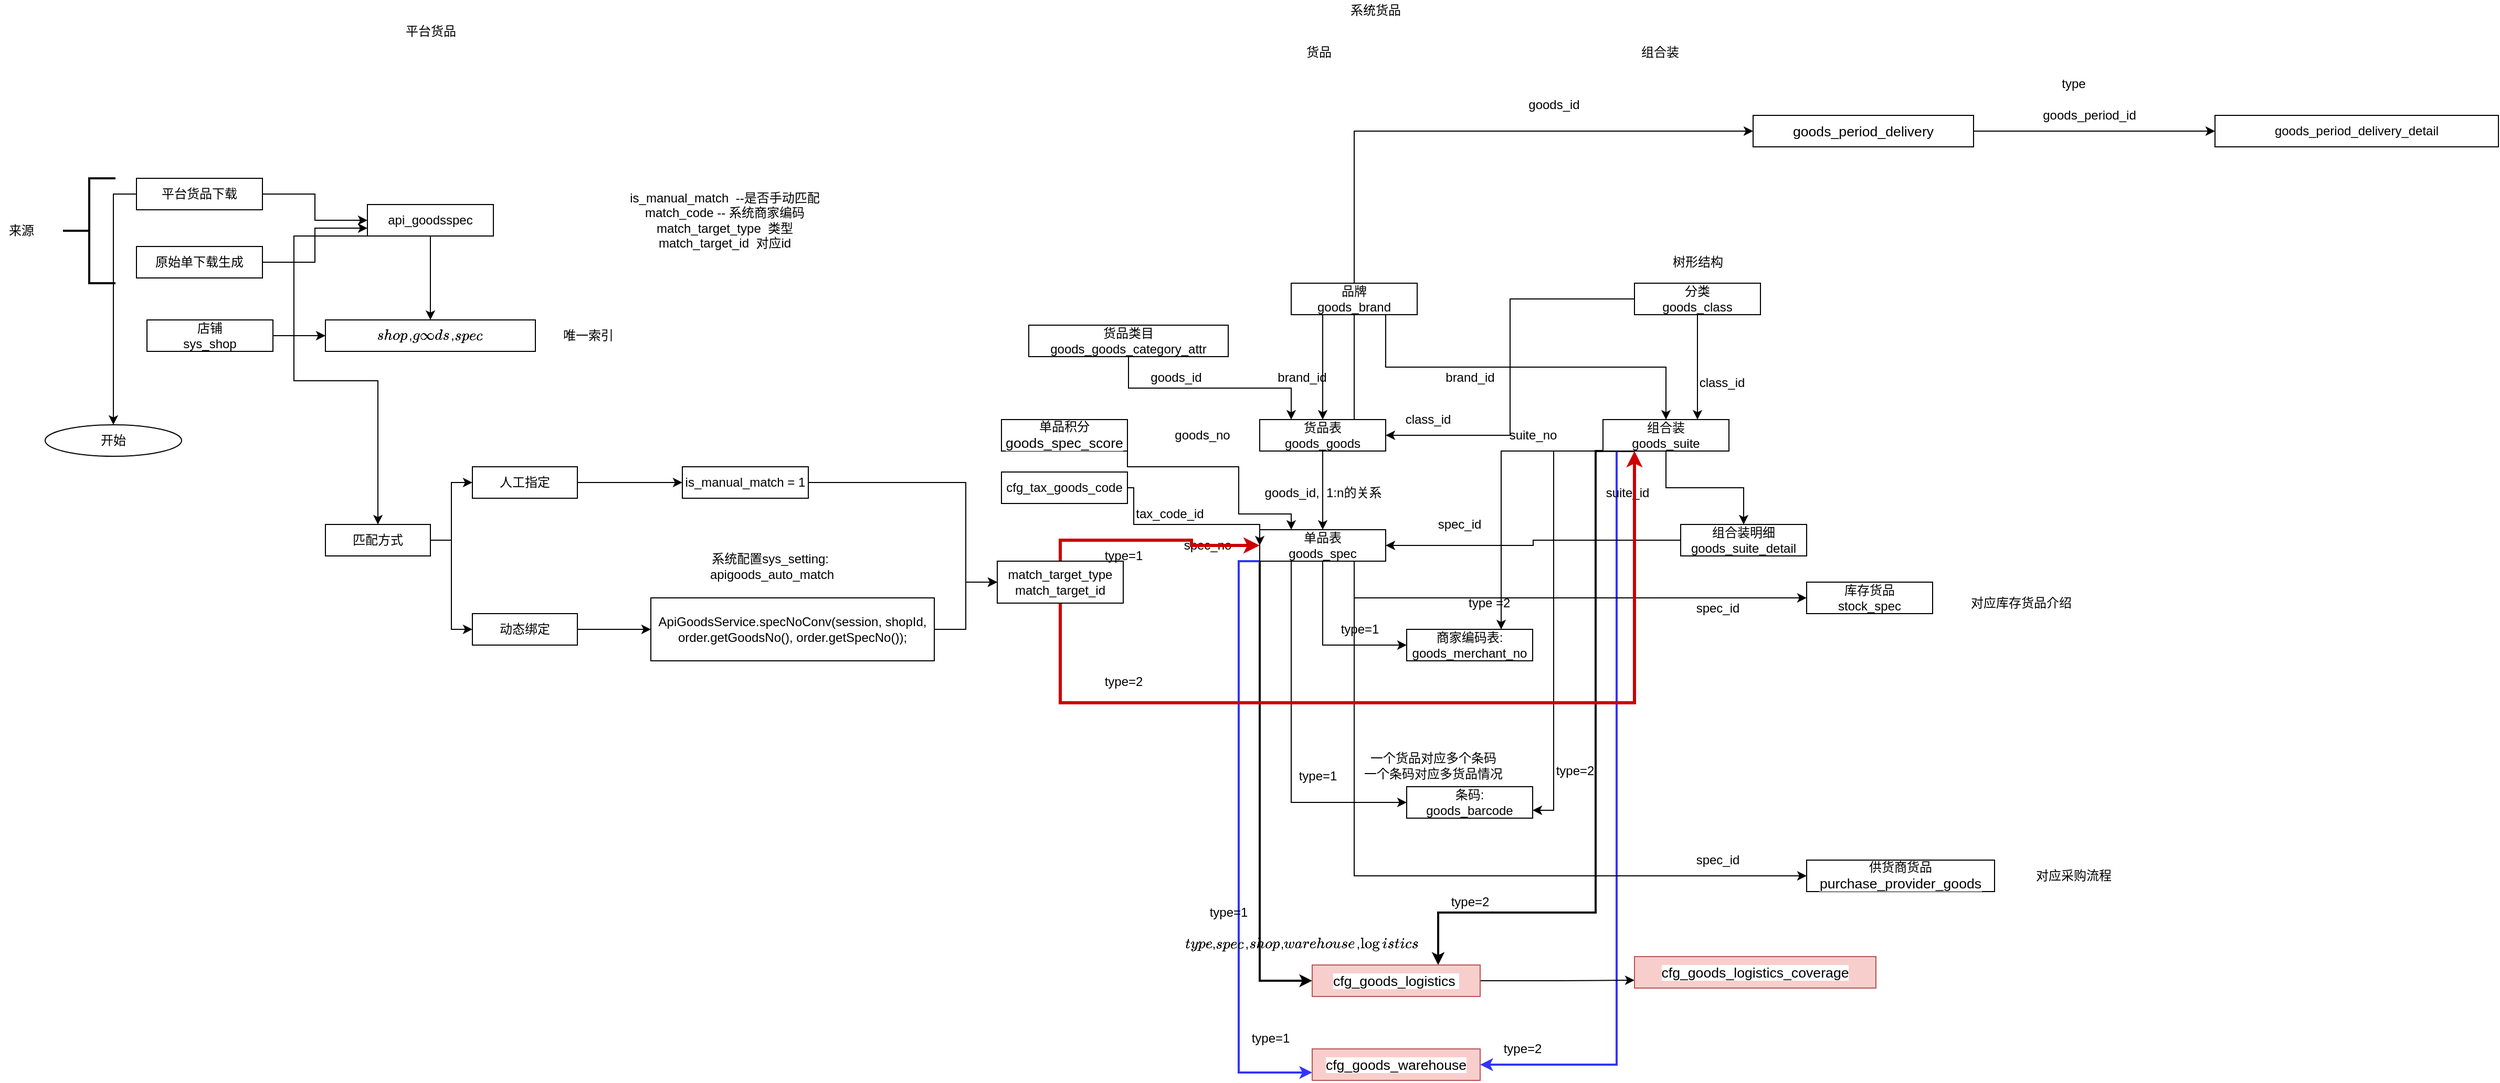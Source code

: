 <mxfile version="14.4.3" type="device"><diagram id="Z8rmK1pUYkSuPtXJVr5Y" name="第 1 页"><mxGraphModel dx="2012" dy="685" grid="1" gridSize="10" guides="1" tooltips="1" connect="1" arrows="1" fold="1" page="1" pageScale="1" pageWidth="827" pageHeight="1169" math="0" shadow="0"><root><mxCell id="0"/><mxCell id="1" parent="0"/><mxCell id="YZt3-iGyY4pxM7k1geSH-2" value="平台货品" style="text;html=1;align=center;verticalAlign=middle;resizable=0;points=[];autosize=1;" parent="1" vertex="1"><mxGeometry x="-220" y="50" width="60" height="20" as="geometry"/></mxCell><mxCell id="YZt3-iGyY4pxM7k1geSH-3" value="系统货品" style="text;html=1;align=center;verticalAlign=middle;resizable=0;points=[];autosize=1;" parent="1" vertex="1"><mxGeometry x="680" y="30" width="60" height="20" as="geometry"/></mxCell><mxCell id="YZt3-iGyY4pxM7k1geSH-9" style="edgeStyle=orthogonalEdgeStyle;rounded=0;orthogonalLoop=1;jettySize=auto;html=1;exitX=0.5;exitY=1;exitDx=0;exitDy=0;entryX=0.5;entryY=0;entryDx=0;entryDy=0;" parent="1" source="YZt3-iGyY4pxM7k1geSH-5" target="YZt3-iGyY4pxM7k1geSH-7" edge="1"><mxGeometry relative="1" as="geometry"><mxPoint x="-190" y="302" as="targetPoint"/></mxGeometry></mxCell><mxCell id="YZt3-iGyY4pxM7k1geSH-123" style="edgeStyle=orthogonalEdgeStyle;rounded=0;orthogonalLoop=1;jettySize=auto;html=1;exitX=0.25;exitY=1;exitDx=0;exitDy=0;entryX=0.5;entryY=0;entryDx=0;entryDy=0;strokeColor=#000000;strokeWidth=1;" parent="1" source="YZt3-iGyY4pxM7k1geSH-5" target="YZt3-iGyY4pxM7k1geSH-116" edge="1"><mxGeometry relative="1" as="geometry"><Array as="points"><mxPoint x="-320" y="255"/><mxPoint x="-320" y="393"/><mxPoint x="-240" y="393"/></Array></mxGeometry></mxCell><mxCell id="YZt3-iGyY4pxM7k1geSH-5" value="api_goodsspec" style="whiteSpace=wrap;html=1;" parent="1" vertex="1"><mxGeometry x="-250" y="225" width="120" height="30" as="geometry"/></mxCell><mxCell id="YZt3-iGyY4pxM7k1geSH-6" value="来源" style="text;html=1;align=center;verticalAlign=middle;resizable=0;points=[];autosize=1;" parent="1" vertex="1"><mxGeometry x="-600" y="240" width="40" height="20" as="geometry"/></mxCell><mxCell id="YZt3-iGyY4pxM7k1geSH-7" value="`shop_id`,`goods_id`,`spec_id`" style="whiteSpace=wrap;html=1;" parent="1" vertex="1"><mxGeometry x="-290" y="335" width="200" height="30" as="geometry"/></mxCell><mxCell id="YZt3-iGyY4pxM7k1geSH-10" value="唯一索引" style="text;html=1;align=center;verticalAlign=middle;resizable=0;points=[];autosize=1;" parent="1" vertex="1"><mxGeometry x="-70" y="340" width="60" height="20" as="geometry"/></mxCell><mxCell id="YZt3-iGyY4pxM7k1geSH-13" style="edgeStyle=orthogonalEdgeStyle;rounded=0;orthogonalLoop=1;jettySize=auto;html=1;exitX=1;exitY=0.5;exitDx=0;exitDy=0;entryX=0;entryY=0.5;entryDx=0;entryDy=0;" parent="1" source="YZt3-iGyY4pxM7k1geSH-11" target="YZt3-iGyY4pxM7k1geSH-5" edge="1"><mxGeometry relative="1" as="geometry"/></mxCell><mxCell id="YZt3-iGyY4pxM7k1geSH-122" style="edgeStyle=orthogonalEdgeStyle;rounded=0;orthogonalLoop=1;jettySize=auto;html=1;exitX=0;exitY=0.5;exitDx=0;exitDy=0;entryX=0.5;entryY=0;entryDx=0;entryDy=0;strokeColor=#000000;strokeWidth=1;" parent="1" source="YZt3-iGyY4pxM7k1geSH-11" target="YZt3-iGyY4pxM7k1geSH-20" edge="1"><mxGeometry relative="1" as="geometry"/></mxCell><mxCell id="YZt3-iGyY4pxM7k1geSH-11" value="平台货品下载" style="whiteSpace=wrap;html=1;" parent="1" vertex="1"><mxGeometry x="-470" y="200" width="120" height="30" as="geometry"/></mxCell><mxCell id="YZt3-iGyY4pxM7k1geSH-15" style="edgeStyle=orthogonalEdgeStyle;rounded=0;orthogonalLoop=1;jettySize=auto;html=1;exitX=1;exitY=0.5;exitDx=0;exitDy=0;entryX=0;entryY=0.75;entryDx=0;entryDy=0;" parent="1" source="YZt3-iGyY4pxM7k1geSH-12" target="YZt3-iGyY4pxM7k1geSH-5" edge="1"><mxGeometry relative="1" as="geometry"/></mxCell><mxCell id="YZt3-iGyY4pxM7k1geSH-12" value="原始单下载生成" style="whiteSpace=wrap;html=1;" parent="1" vertex="1"><mxGeometry x="-470" y="265" width="120" height="30" as="geometry"/></mxCell><mxCell id="YZt3-iGyY4pxM7k1geSH-16" value="" style="strokeWidth=2;html=1;shape=mxgraph.flowchart.annotation_2;align=left;labelPosition=right;pointerEvents=1;" parent="1" vertex="1"><mxGeometry x="-540" y="200" width="50" height="100" as="geometry"/></mxCell><mxCell id="YZt3-iGyY4pxM7k1geSH-20" value="开始" style="ellipse;whiteSpace=wrap;html=1;" parent="1" vertex="1"><mxGeometry x="-557" y="435" width="130" height="30" as="geometry"/></mxCell><mxCell id="YZt3-iGyY4pxM7k1geSH-27" style="edgeStyle=orthogonalEdgeStyle;rounded=0;orthogonalLoop=1;jettySize=auto;html=1;exitX=0.5;exitY=1;exitDx=0;exitDy=0;entryX=0.5;entryY=0;entryDx=0;entryDy=0;" parent="1" source="YZt3-iGyY4pxM7k1geSH-22" target="YZt3-iGyY4pxM7k1geSH-26" edge="1"><mxGeometry relative="1" as="geometry"/></mxCell><mxCell id="YZt3-iGyY4pxM7k1geSH-126" style="edgeStyle=orthogonalEdgeStyle;rounded=0;orthogonalLoop=1;jettySize=auto;html=1;exitX=0.75;exitY=0;exitDx=0;exitDy=0;entryX=0;entryY=0.5;entryDx=0;entryDy=0;strokeColor=#000000;strokeWidth=1;" parent="1" source="YZt3-iGyY4pxM7k1geSH-22" target="YZt3-iGyY4pxM7k1geSH-125" edge="1"><mxGeometry relative="1" as="geometry"/></mxCell><mxCell id="YZt3-iGyY4pxM7k1geSH-22" value="货品表&lt;br&gt;goods_goods" style="whiteSpace=wrap;html=1;" parent="1" vertex="1"><mxGeometry x="600" y="430" width="120" height="30" as="geometry"/></mxCell><mxCell id="YZt3-iGyY4pxM7k1geSH-40" style="edgeStyle=orthogonalEdgeStyle;rounded=0;orthogonalLoop=1;jettySize=auto;html=1;exitX=0.25;exitY=1;exitDx=0;exitDy=0;entryX=0.75;entryY=0;entryDx=0;entryDy=0;" parent="1" source="YZt3-iGyY4pxM7k1geSH-23" target="YZt3-iGyY4pxM7k1geSH-35" edge="1"><mxGeometry relative="1" as="geometry"><Array as="points"><mxPoint x="830" y="460"/></Array></mxGeometry></mxCell><mxCell id="YZt3-iGyY4pxM7k1geSH-42" style="edgeStyle=orthogonalEdgeStyle;rounded=0;orthogonalLoop=1;jettySize=auto;html=1;exitX=0.5;exitY=1;exitDx=0;exitDy=0;entryX=0.5;entryY=0;entryDx=0;entryDy=0;" parent="1" source="YZt3-iGyY4pxM7k1geSH-23" target="YZt3-iGyY4pxM7k1geSH-30" edge="1"><mxGeometry relative="1" as="geometry"/></mxCell><mxCell id="YZt3-iGyY4pxM7k1geSH-49" style="edgeStyle=orthogonalEdgeStyle;rounded=0;orthogonalLoop=1;jettySize=auto;html=1;exitX=0.25;exitY=1;exitDx=0;exitDy=0;entryX=1;entryY=0.75;entryDx=0;entryDy=0;" parent="1" source="YZt3-iGyY4pxM7k1geSH-23" target="YZt3-iGyY4pxM7k1geSH-47" edge="1"><mxGeometry relative="1" as="geometry"><Array as="points"><mxPoint x="880" y="460"/><mxPoint x="880" y="803"/></Array></mxGeometry></mxCell><mxCell id="YZt3-iGyY4pxM7k1geSH-109" style="edgeStyle=orthogonalEdgeStyle;rounded=0;orthogonalLoop=1;jettySize=auto;html=1;exitX=0.25;exitY=1;exitDx=0;exitDy=0;entryX=0.75;entryY=0;entryDx=0;entryDy=0;strokeWidth=2;" parent="1" source="YZt3-iGyY4pxM7k1geSH-23" target="YZt3-iGyY4pxM7k1geSH-102" edge="1"><mxGeometry relative="1" as="geometry"><Array as="points"><mxPoint x="920" y="460"/><mxPoint x="920" y="900"/><mxPoint x="770" y="900"/></Array></mxGeometry></mxCell><mxCell id="YZt3-iGyY4pxM7k1geSH-112" style="edgeStyle=orthogonalEdgeStyle;rounded=0;orthogonalLoop=1;jettySize=auto;html=1;exitX=0;exitY=1;exitDx=0;exitDy=0;entryX=1;entryY=0.5;entryDx=0;entryDy=0;strokeWidth=2;strokeColor=#3333FF;" parent="1" source="YZt3-iGyY4pxM7k1geSH-23" target="YZt3-iGyY4pxM7k1geSH-104" edge="1"><mxGeometry relative="1" as="geometry"><Array as="points"><mxPoint x="940" y="460"/><mxPoint x="940" y="1045"/></Array></mxGeometry></mxCell><mxCell id="YZt3-iGyY4pxM7k1geSH-23" value="组合装&lt;br&gt;goods_suite" style="whiteSpace=wrap;html=1;" parent="1" vertex="1"><mxGeometry x="927" y="430" width="120" height="30" as="geometry"/></mxCell><mxCell id="YZt3-iGyY4pxM7k1geSH-24" value="货品" style="text;html=1;align=center;verticalAlign=middle;resizable=0;points=[];autosize=1;" parent="1" vertex="1"><mxGeometry x="636" y="70" width="40" height="20" as="geometry"/></mxCell><mxCell id="YZt3-iGyY4pxM7k1geSH-25" value="组合装" style="text;html=1;align=center;verticalAlign=middle;resizable=0;points=[];autosize=1;" parent="1" vertex="1"><mxGeometry x="956" y="70" width="50" height="20" as="geometry"/></mxCell><mxCell id="YZt3-iGyY4pxM7k1geSH-36" style="edgeStyle=orthogonalEdgeStyle;rounded=0;orthogonalLoop=1;jettySize=auto;html=1;exitX=0.5;exitY=1;exitDx=0;exitDy=0;entryX=0;entryY=0.5;entryDx=0;entryDy=0;" parent="1" source="YZt3-iGyY4pxM7k1geSH-26" target="YZt3-iGyY4pxM7k1geSH-35" edge="1"><mxGeometry relative="1" as="geometry"/></mxCell><mxCell id="YZt3-iGyY4pxM7k1geSH-48" style="edgeStyle=orthogonalEdgeStyle;rounded=0;orthogonalLoop=1;jettySize=auto;html=1;exitX=0.25;exitY=1;exitDx=0;exitDy=0;entryX=0;entryY=0.5;entryDx=0;entryDy=0;" parent="1" source="YZt3-iGyY4pxM7k1geSH-26" target="YZt3-iGyY4pxM7k1geSH-47" edge="1"><mxGeometry relative="1" as="geometry"/></mxCell><mxCell id="YZt3-iGyY4pxM7k1geSH-96" style="edgeStyle=orthogonalEdgeStyle;rounded=0;orthogonalLoop=1;jettySize=auto;html=1;exitX=0.75;exitY=1;exitDx=0;exitDy=0;entryX=0;entryY=0.5;entryDx=0;entryDy=0;" parent="1" source="YZt3-iGyY4pxM7k1geSH-26" target="YZt3-iGyY4pxM7k1geSH-94" edge="1"><mxGeometry relative="1" as="geometry"><Array as="points"><mxPoint x="690" y="600"/><mxPoint x="1100" y="600"/></Array></mxGeometry></mxCell><mxCell id="YZt3-iGyY4pxM7k1geSH-98" style="edgeStyle=orthogonalEdgeStyle;rounded=0;orthogonalLoop=1;jettySize=auto;html=1;exitX=0.75;exitY=1;exitDx=0;exitDy=0;entryX=0;entryY=0.5;entryDx=0;entryDy=0;" parent="1" source="YZt3-iGyY4pxM7k1geSH-26" target="YZt3-iGyY4pxM7k1geSH-95" edge="1"><mxGeometry relative="1" as="geometry"/></mxCell><mxCell id="YZt3-iGyY4pxM7k1geSH-106" style="edgeStyle=orthogonalEdgeStyle;rounded=0;orthogonalLoop=1;jettySize=auto;html=1;exitX=0;exitY=1;exitDx=0;exitDy=0;entryX=0;entryY=0.5;entryDx=0;entryDy=0;strokeWidth=2;" parent="1" source="YZt3-iGyY4pxM7k1geSH-26" target="YZt3-iGyY4pxM7k1geSH-102" edge="1"><mxGeometry relative="1" as="geometry"/></mxCell><mxCell id="YZt3-iGyY4pxM7k1geSH-111" style="edgeStyle=orthogonalEdgeStyle;rounded=0;orthogonalLoop=1;jettySize=auto;html=1;exitX=0;exitY=1;exitDx=0;exitDy=0;entryX=0;entryY=0.75;entryDx=0;entryDy=0;strokeWidth=2;strokeColor=#3333FF;" parent="1" source="YZt3-iGyY4pxM7k1geSH-26" target="YZt3-iGyY4pxM7k1geSH-104" edge="1"><mxGeometry relative="1" as="geometry"><Array as="points"><mxPoint x="580" y="565"/><mxPoint x="580" y="1053"/></Array></mxGeometry></mxCell><mxCell id="YZt3-iGyY4pxM7k1geSH-26" value="单品表&lt;br&gt;goods_spec" style="whiteSpace=wrap;html=1;" parent="1" vertex="1"><mxGeometry x="600" y="535" width="120" height="30" as="geometry"/></mxCell><mxCell id="YZt3-iGyY4pxM7k1geSH-29" value="goods_id,&amp;nbsp; 1:n的关系" style="text;html=1;align=center;verticalAlign=middle;resizable=0;points=[];autosize=1;" parent="1" vertex="1"><mxGeometry x="595" y="490" width="130" height="20" as="geometry"/></mxCell><mxCell id="YZt3-iGyY4pxM7k1geSH-44" style="edgeStyle=orthogonalEdgeStyle;rounded=0;orthogonalLoop=1;jettySize=auto;html=1;exitX=0;exitY=0.5;exitDx=0;exitDy=0;entryX=1;entryY=0.5;entryDx=0;entryDy=0;" parent="1" source="YZt3-iGyY4pxM7k1geSH-30" target="YZt3-iGyY4pxM7k1geSH-26" edge="1"><mxGeometry relative="1" as="geometry"/></mxCell><mxCell id="YZt3-iGyY4pxM7k1geSH-30" value="组合装明细&lt;br&gt;goods_suite_detail" style="whiteSpace=wrap;html=1;" parent="1" vertex="1"><mxGeometry x="1001" y="530" width="120" height="30" as="geometry"/></mxCell><mxCell id="YZt3-iGyY4pxM7k1geSH-31" value="goods_no" style="text;html=1;align=center;verticalAlign=middle;resizable=0;points=[];autosize=1;" parent="1" vertex="1"><mxGeometry x="510" y="435" width="70" height="20" as="geometry"/></mxCell><mxCell id="YZt3-iGyY4pxM7k1geSH-32" value="spec_no" style="text;html=1;align=center;verticalAlign=middle;resizable=0;points=[];autosize=1;" parent="1" vertex="1"><mxGeometry x="520" y="540" width="60" height="20" as="geometry"/></mxCell><mxCell id="YZt3-iGyY4pxM7k1geSH-33" value="suite_no" style="text;html=1;align=center;verticalAlign=middle;resizable=0;points=[];autosize=1;" parent="1" vertex="1"><mxGeometry x="830" y="435" width="60" height="20" as="geometry"/></mxCell><mxCell id="YZt3-iGyY4pxM7k1geSH-35" value="商家编码表:&lt;br&gt;goods_merchant_no" style="whiteSpace=wrap;html=1;" parent="1" vertex="1"><mxGeometry x="740" y="630" width="120" height="30" as="geometry"/></mxCell><mxCell id="YZt3-iGyY4pxM7k1geSH-37" value="type=1" style="text;html=1;align=center;verticalAlign=middle;resizable=0;points=[];autosize=1;" parent="1" vertex="1"><mxGeometry x="670" y="620" width="50" height="20" as="geometry"/></mxCell><mxCell id="YZt3-iGyY4pxM7k1geSH-41" value="type =2&amp;nbsp;" style="text;html=1;align=center;verticalAlign=middle;resizable=0;points=[];autosize=1;" parent="1" vertex="1"><mxGeometry x="790" y="595" width="60" height="20" as="geometry"/></mxCell><mxCell id="YZt3-iGyY4pxM7k1geSH-43" value="suite_id" style="text;html=1;align=center;verticalAlign=middle;resizable=0;points=[];autosize=1;" parent="1" vertex="1"><mxGeometry x="920" y="490" width="60" height="20" as="geometry"/></mxCell><mxCell id="YZt3-iGyY4pxM7k1geSH-45" value="spec_id" style="text;html=1;align=center;verticalAlign=middle;resizable=0;points=[];autosize=1;" parent="1" vertex="1"><mxGeometry x="760" y="520" width="60" height="20" as="geometry"/></mxCell><mxCell id="YZt3-iGyY4pxM7k1geSH-47" value="条码:&lt;br&gt;goods_barcode" style="whiteSpace=wrap;html=1;" parent="1" vertex="1"><mxGeometry x="740" y="780" width="120" height="30" as="geometry"/></mxCell><mxCell id="YZt3-iGyY4pxM7k1geSH-50" value="type=2" style="text;html=1;align=center;verticalAlign=middle;resizable=0;points=[];autosize=1;" parent="1" vertex="1"><mxGeometry x="875" y="755" width="50" height="20" as="geometry"/></mxCell><mxCell id="YZt3-iGyY4pxM7k1geSH-51" value="type=1" style="text;html=1;align=center;verticalAlign=middle;resizable=0;points=[];autosize=1;" parent="1" vertex="1"><mxGeometry x="630" y="760" width="50" height="20" as="geometry"/></mxCell><mxCell id="YZt3-iGyY4pxM7k1geSH-52" value="一个货品对应多个条码&lt;br&gt;一个条码对应多货品情况" style="text;html=1;align=center;verticalAlign=middle;resizable=0;points=[];autosize=1;" parent="1" vertex="1"><mxGeometry x="690" y="745" width="150" height="30" as="geometry"/></mxCell><mxCell id="YZt3-iGyY4pxM7k1geSH-60" style="edgeStyle=orthogonalEdgeStyle;rounded=0;orthogonalLoop=1;jettySize=auto;html=1;exitX=0.25;exitY=1;exitDx=0;exitDy=0;entryX=0.5;entryY=0;entryDx=0;entryDy=0;" parent="1" source="YZt3-iGyY4pxM7k1geSH-56" target="YZt3-iGyY4pxM7k1geSH-22" edge="1"><mxGeometry relative="1" as="geometry"/></mxCell><mxCell id="YZt3-iGyY4pxM7k1geSH-61" style="edgeStyle=orthogonalEdgeStyle;rounded=0;orthogonalLoop=1;jettySize=auto;html=1;exitX=0.75;exitY=1;exitDx=0;exitDy=0;entryX=0.5;entryY=0;entryDx=0;entryDy=0;" parent="1" source="YZt3-iGyY4pxM7k1geSH-56" target="YZt3-iGyY4pxM7k1geSH-23" edge="1"><mxGeometry relative="1" as="geometry"/></mxCell><mxCell id="YZt3-iGyY4pxM7k1geSH-56" value="品牌&lt;br&gt;goods_brand" style="whiteSpace=wrap;html=1;" parent="1" vertex="1"><mxGeometry x="630" y="300" width="120" height="30" as="geometry"/></mxCell><mxCell id="YZt3-iGyY4pxM7k1geSH-65" style="edgeStyle=orthogonalEdgeStyle;rounded=0;orthogonalLoop=1;jettySize=auto;html=1;exitX=0.5;exitY=1;exitDx=0;exitDy=0;entryX=0.75;entryY=0;entryDx=0;entryDy=0;" parent="1" source="YZt3-iGyY4pxM7k1geSH-57" target="YZt3-iGyY4pxM7k1geSH-23" edge="1"><mxGeometry relative="1" as="geometry"/></mxCell><mxCell id="YZt3-iGyY4pxM7k1geSH-66" style="edgeStyle=orthogonalEdgeStyle;rounded=0;orthogonalLoop=1;jettySize=auto;html=1;exitX=0;exitY=0.5;exitDx=0;exitDy=0;entryX=1;entryY=0.5;entryDx=0;entryDy=0;" parent="1" source="YZt3-iGyY4pxM7k1geSH-57" target="YZt3-iGyY4pxM7k1geSH-22" edge="1"><mxGeometry relative="1" as="geometry"/></mxCell><mxCell id="YZt3-iGyY4pxM7k1geSH-57" value="分类&lt;br&gt;goods_class" style="whiteSpace=wrap;html=1;" parent="1" vertex="1"><mxGeometry x="957" y="300" width="120" height="30" as="geometry"/></mxCell><mxCell id="YZt3-iGyY4pxM7k1geSH-58" value="树形结构" style="text;html=1;align=center;verticalAlign=middle;resizable=0;points=[];autosize=1;" parent="1" vertex="1"><mxGeometry x="987" y="270" width="60" height="20" as="geometry"/></mxCell><mxCell id="YZt3-iGyY4pxM7k1geSH-62" value="brand_id" style="text;html=1;align=center;verticalAlign=middle;resizable=0;points=[];autosize=1;" parent="1" vertex="1"><mxGeometry x="610" y="380" width="60" height="20" as="geometry"/></mxCell><mxCell id="YZt3-iGyY4pxM7k1geSH-64" value="brand_id" style="text;html=1;align=center;verticalAlign=middle;resizable=0;points=[];autosize=1;" parent="1" vertex="1"><mxGeometry x="770" y="380" width="60" height="20" as="geometry"/></mxCell><mxCell id="YZt3-iGyY4pxM7k1geSH-67" value="class_id" style="text;html=1;align=center;verticalAlign=middle;resizable=0;points=[];autosize=1;" parent="1" vertex="1"><mxGeometry x="730" y="420" width="60" height="20" as="geometry"/></mxCell><mxCell id="YZt3-iGyY4pxM7k1geSH-68" value="class_id" style="text;html=1;align=center;verticalAlign=middle;resizable=0;points=[];autosize=1;" parent="1" vertex="1"><mxGeometry x="1010" y="385" width="60" height="20" as="geometry"/></mxCell><mxCell id="YZt3-iGyY4pxM7k1geSH-71" style="edgeStyle=orthogonalEdgeStyle;rounded=0;orthogonalLoop=1;jettySize=auto;html=1;exitX=0.5;exitY=1;exitDx=0;exitDy=0;entryX=0.25;entryY=0;entryDx=0;entryDy=0;" parent="1" source="YZt3-iGyY4pxM7k1geSH-70" target="YZt3-iGyY4pxM7k1geSH-22" edge="1"><mxGeometry relative="1" as="geometry"/></mxCell><mxCell id="YZt3-iGyY4pxM7k1geSH-70" value="货品类目&lt;br&gt;goods_goods_category_attr" style="whiteSpace=wrap;html=1;" parent="1" vertex="1"><mxGeometry x="380" y="340" width="190" height="30" as="geometry"/></mxCell><mxCell id="YZt3-iGyY4pxM7k1geSH-72" value="goods_id" style="text;html=1;align=center;verticalAlign=middle;resizable=0;points=[];autosize=1;" parent="1" vertex="1"><mxGeometry x="490" y="380" width="60" height="20" as="geometry"/></mxCell><mxCell id="YZt3-iGyY4pxM7k1geSH-75" style="edgeStyle=orthogonalEdgeStyle;rounded=0;orthogonalLoop=1;jettySize=auto;html=1;exitX=1;exitY=0.5;exitDx=0;exitDy=0;entryX=0.25;entryY=0;entryDx=0;entryDy=0;" parent="1" source="YZt3-iGyY4pxM7k1geSH-74" target="YZt3-iGyY4pxM7k1geSH-26" edge="1"><mxGeometry relative="1" as="geometry"><Array as="points"><mxPoint x="580" y="475"/><mxPoint x="580" y="520"/><mxPoint x="630" y="520"/></Array></mxGeometry></mxCell><mxCell id="YZt3-iGyY4pxM7k1geSH-74" value="单品积分&lt;br&gt;&lt;span style=&quot;font-family: &amp;#34;arial&amp;#34; ; font-size: 13.333px ; text-align: left ; background-color: rgb(255 , 255 , 255)&quot;&gt;goods_spec_score&lt;/span&gt;" style="whiteSpace=wrap;html=1;" parent="1" vertex="1"><mxGeometry x="354" y="430" width="120" height="30" as="geometry"/></mxCell><mxCell id="YZt3-iGyY4pxM7k1geSH-80" style="edgeStyle=orthogonalEdgeStyle;rounded=0;orthogonalLoop=1;jettySize=auto;html=1;exitX=1;exitY=0.5;exitDx=0;exitDy=0;entryX=0;entryY=0.5;entryDx=0;entryDy=0;" parent="1" source="YZt3-iGyY4pxM7k1geSH-77" target="YZt3-iGyY4pxM7k1geSH-26" edge="1"><mxGeometry relative="1" as="geometry"><Array as="points"><mxPoint x="480" y="495"/><mxPoint x="480" y="530"/><mxPoint x="600" y="530"/></Array></mxGeometry></mxCell><mxCell id="YZt3-iGyY4pxM7k1geSH-77" value="cfg_tax_goods_code" style="whiteSpace=wrap;html=1;" parent="1" vertex="1"><mxGeometry x="354" y="480" width="120" height="30" as="geometry"/></mxCell><mxCell id="YZt3-iGyY4pxM7k1geSH-79" value="tax_code_id" style="text;html=1;align=center;verticalAlign=middle;resizable=0;points=[];autosize=1;" parent="1" vertex="1"><mxGeometry x="474" y="510" width="80" height="20" as="geometry"/></mxCell><mxCell id="YZt3-iGyY4pxM7k1geSH-86" style="edgeStyle=orthogonalEdgeStyle;rounded=0;orthogonalLoop=1;jettySize=auto;html=1;exitX=1;exitY=0.5;exitDx=0;exitDy=0;entryX=0;entryY=0.5;entryDx=0;entryDy=0;" parent="1" source="YZt3-iGyY4pxM7k1geSH-85" target="YZt3-iGyY4pxM7k1geSH-7" edge="1"><mxGeometry relative="1" as="geometry"/></mxCell><mxCell id="YZt3-iGyY4pxM7k1geSH-85" value="店铺&lt;br&gt;sys_shop" style="whiteSpace=wrap;html=1;" parent="1" vertex="1"><mxGeometry x="-460" y="335" width="120" height="30" as="geometry"/></mxCell><mxCell id="YZt3-iGyY4pxM7k1geSH-94" value="库存货品&lt;br&gt;stock_spec" style="whiteSpace=wrap;html=1;" parent="1" vertex="1"><mxGeometry x="1121" y="585" width="120" height="30" as="geometry"/></mxCell><mxCell id="YZt3-iGyY4pxM7k1geSH-95" value="供货商货品&lt;br&gt;&lt;span style=&quot;font-family: &amp;#34;arial&amp;#34; ; font-size: 13.333px ; text-align: left ; background-color: rgb(255 , 255 , 255)&quot;&gt;purchase_provider_goods &lt;/span&gt;" style="whiteSpace=wrap;html=1;" parent="1" vertex="1"><mxGeometry x="1121" y="850" width="179" height="30" as="geometry"/></mxCell><mxCell id="YZt3-iGyY4pxM7k1geSH-97" value="spec_id" style="text;html=1;align=center;verticalAlign=middle;resizable=0;points=[];autosize=1;" parent="1" vertex="1"><mxGeometry x="1006" y="600" width="60" height="20" as="geometry"/></mxCell><mxCell id="YZt3-iGyY4pxM7k1geSH-99" value="spec_id" style="text;html=1;align=center;verticalAlign=middle;resizable=0;points=[];autosize=1;" parent="1" vertex="1"><mxGeometry x="1006" y="840" width="60" height="20" as="geometry"/></mxCell><mxCell id="YZt3-iGyY4pxM7k1geSH-100" value="对应库存货品介绍" style="text;html=1;align=center;verticalAlign=middle;resizable=0;points=[];autosize=1;" parent="1" vertex="1"><mxGeometry x="1270" y="595" width="110" height="20" as="geometry"/></mxCell><mxCell id="YZt3-iGyY4pxM7k1geSH-101" value="对应采购流程" style="text;html=1;align=center;verticalAlign=middle;resizable=0;points=[];autosize=1;" parent="1" vertex="1"><mxGeometry x="1330" y="855" width="90" height="20" as="geometry"/></mxCell><mxCell id="YZt3-iGyY4pxM7k1geSH-115" style="edgeStyle=orthogonalEdgeStyle;rounded=0;orthogonalLoop=1;jettySize=auto;html=1;exitX=1;exitY=0.5;exitDx=0;exitDy=0;entryX=0;entryY=0.75;entryDx=0;entryDy=0;strokeWidth=1;" parent="1" source="YZt3-iGyY4pxM7k1geSH-102" target="YZt3-iGyY4pxM7k1geSH-105" edge="1"><mxGeometry relative="1" as="geometry"/></mxCell><mxCell id="YZt3-iGyY4pxM7k1geSH-102" value="&lt;span style=&quot;font-family: &amp;#34;arial&amp;#34; ; font-size: 13.333px ; text-align: left ; background-color: rgb(255 , 255 , 255)&quot;&gt;cfg_goods_logistics&amp;nbsp;&lt;/span&gt;" style="whiteSpace=wrap;html=1;fillColor=#f8cecc;strokeColor=#b85450;" parent="1" vertex="1"><mxGeometry x="650" y="950" width="160" height="30" as="geometry"/></mxCell><mxCell id="YZt3-iGyY4pxM7k1geSH-104" value="&lt;span style=&quot;font-family: &amp;#34;arial&amp;#34; ; font-size: 13.333px ; text-align: left ; background-color: rgb(255 , 255 , 255)&quot;&gt;cfg_goods_warehouse&lt;/span&gt;" style="whiteSpace=wrap;html=1;fillColor=#f8cecc;strokeColor=#b85450;" parent="1" vertex="1"><mxGeometry x="650" y="1030" width="160" height="30" as="geometry"/></mxCell><mxCell id="YZt3-iGyY4pxM7k1geSH-105" value="&lt;span style=&quot;font-family: &amp;#34;arial&amp;#34; ; font-size: 13.333px ; text-align: left ; background-color: rgb(255 , 255 , 255)&quot;&gt;cfg_goods_logistics_coverage&lt;/span&gt;" style="whiteSpace=wrap;html=1;fillColor=#f8cecc;strokeColor=#b85450;" parent="1" vertex="1"><mxGeometry x="957" y="942" width="230" height="30" as="geometry"/></mxCell><mxCell id="YZt3-iGyY4pxM7k1geSH-107" value="`type`,`spec_id`,`shop_id`,`warehouse_id`,`logistics_id`" style="text;html=1;align=center;verticalAlign=middle;resizable=0;points=[];autosize=1;" parent="1" vertex="1"><mxGeometry x="485" y="920" width="310" height="20" as="geometry"/></mxCell><mxCell id="YZt3-iGyY4pxM7k1geSH-108" value="type=1" style="text;html=1;align=center;verticalAlign=middle;resizable=0;points=[];autosize=1;" parent="1" vertex="1"><mxGeometry x="545" y="890" width="50" height="20" as="geometry"/></mxCell><mxCell id="YZt3-iGyY4pxM7k1geSH-110" value="type=2" style="text;html=1;align=center;verticalAlign=middle;resizable=0;points=[];autosize=1;" parent="1" vertex="1"><mxGeometry x="775" y="880" width="50" height="20" as="geometry"/></mxCell><mxCell id="YZt3-iGyY4pxM7k1geSH-113" value="type=2" style="text;html=1;align=center;verticalAlign=middle;resizable=0;points=[];autosize=1;" parent="1" vertex="1"><mxGeometry x="825" y="1020" width="50" height="20" as="geometry"/></mxCell><mxCell id="YZt3-iGyY4pxM7k1geSH-114" value="type=1" style="text;html=1;align=center;verticalAlign=middle;resizable=0;points=[];autosize=1;" parent="1" vertex="1"><mxGeometry x="585" y="1010" width="50" height="20" as="geometry"/></mxCell><mxCell id="YZt3-iGyY4pxM7k1geSH-120" style="edgeStyle=orthogonalEdgeStyle;rounded=0;orthogonalLoop=1;jettySize=auto;html=1;exitX=1;exitY=0.5;exitDx=0;exitDy=0;entryX=0;entryY=0.5;entryDx=0;entryDy=0;strokeColor=#000000;strokeWidth=1;" parent="1" source="YZt3-iGyY4pxM7k1geSH-116" target="YZt3-iGyY4pxM7k1geSH-118" edge="1"><mxGeometry relative="1" as="geometry"/></mxCell><mxCell id="YZt3-iGyY4pxM7k1geSH-121" style="edgeStyle=orthogonalEdgeStyle;rounded=0;orthogonalLoop=1;jettySize=auto;html=1;exitX=1;exitY=0.5;exitDx=0;exitDy=0;entryX=0;entryY=0.5;entryDx=0;entryDy=0;strokeColor=#000000;strokeWidth=1;" parent="1" source="YZt3-iGyY4pxM7k1geSH-116" target="YZt3-iGyY4pxM7k1geSH-119" edge="1"><mxGeometry relative="1" as="geometry"/></mxCell><mxCell id="YZt3-iGyY4pxM7k1geSH-116" value="匹配方式" style="whiteSpace=wrap;html=1;" parent="1" vertex="1"><mxGeometry x="-290" y="530" width="100" height="30" as="geometry"/></mxCell><mxCell id="YZt3-iGyY4pxM7k1geSH-136" style="edgeStyle=orthogonalEdgeStyle;rounded=0;orthogonalLoop=1;jettySize=auto;html=1;exitX=1;exitY=0.5;exitDx=0;exitDy=0;entryX=0;entryY=0.5;entryDx=0;entryDy=0;strokeColor=#000000;strokeWidth=1;" parent="1" source="YZt3-iGyY4pxM7k1geSH-118" target="YZt3-iGyY4pxM7k1geSH-134" edge="1"><mxGeometry relative="1" as="geometry"/></mxCell><mxCell id="YZt3-iGyY4pxM7k1geSH-118" value="人工指定" style="whiteSpace=wrap;html=1;" parent="1" vertex="1"><mxGeometry x="-150" y="475" width="100" height="30" as="geometry"/></mxCell><mxCell id="YZt3-iGyY4pxM7k1geSH-138" style="edgeStyle=orthogonalEdgeStyle;rounded=0;orthogonalLoop=1;jettySize=auto;html=1;exitX=1;exitY=0.5;exitDx=0;exitDy=0;entryX=0;entryY=0.5;entryDx=0;entryDy=0;strokeColor=#000000;strokeWidth=1;" parent="1" source="YZt3-iGyY4pxM7k1geSH-119" target="YZt3-iGyY4pxM7k1geSH-137" edge="1"><mxGeometry relative="1" as="geometry"/></mxCell><mxCell id="YZt3-iGyY4pxM7k1geSH-119" value="动态绑定" style="whiteSpace=wrap;html=1;" parent="1" vertex="1"><mxGeometry x="-150" y="615" width="100" height="30" as="geometry"/></mxCell><mxCell id="YZt3-iGyY4pxM7k1geSH-129" style="edgeStyle=orthogonalEdgeStyle;rounded=0;orthogonalLoop=1;jettySize=auto;html=1;exitX=1;exitY=0.5;exitDx=0;exitDy=0;entryX=0;entryY=0.5;entryDx=0;entryDy=0;strokeColor=#000000;strokeWidth=1;" parent="1" source="YZt3-iGyY4pxM7k1geSH-125" target="YZt3-iGyY4pxM7k1geSH-128" edge="1"><mxGeometry relative="1" as="geometry"/></mxCell><mxCell id="YZt3-iGyY4pxM7k1geSH-125" value="&lt;span style=&quot;font-family: &amp;#34;arial&amp;#34; ; font-size: 13.333px ; text-align: left ; background-color: rgb(255 , 255 , 255)&quot;&gt;goods_period_delivery&lt;/span&gt;" style="whiteSpace=wrap;html=1;" parent="1" vertex="1"><mxGeometry x="1070" y="140" width="210" height="30" as="geometry"/></mxCell><mxCell id="YZt3-iGyY4pxM7k1geSH-127" value="goods_id" style="text;html=1;align=center;verticalAlign=middle;resizable=0;points=[];autosize=1;" parent="1" vertex="1"><mxGeometry x="850" y="120" width="60" height="20" as="geometry"/></mxCell><mxCell id="YZt3-iGyY4pxM7k1geSH-128" value="goods_period_delivery_detail" style="whiteSpace=wrap;html=1;" parent="1" vertex="1"><mxGeometry x="1510" y="140" width="270" height="30" as="geometry"/></mxCell><mxCell id="YZt3-iGyY4pxM7k1geSH-131" value="goods_period_id" style="text;html=1;align=center;verticalAlign=middle;resizable=0;points=[];autosize=1;" parent="1" vertex="1"><mxGeometry x="1340" y="130" width="100" height="20" as="geometry"/></mxCell><mxCell id="YZt3-iGyY4pxM7k1geSH-132" value="type" style="text;html=1;align=center;verticalAlign=middle;resizable=0;points=[];autosize=1;" parent="1" vertex="1"><mxGeometry x="1355" y="100" width="40" height="20" as="geometry"/></mxCell><mxCell id="YZt3-iGyY4pxM7k1geSH-133" value="is_manual_match&amp;nbsp; --是否手动匹配&lt;br&gt;match_code -- 系统商家编码&lt;br&gt;match_target_type&amp;nbsp; 类型&lt;br&gt;match_target_id&amp;nbsp; 对应id&lt;br&gt;" style="text;html=1;align=center;verticalAlign=middle;resizable=0;points=[];autosize=1;" parent="1" vertex="1"><mxGeometry x="-10" y="210" width="200" height="60" as="geometry"/></mxCell><mxCell id="YZt3-iGyY4pxM7k1geSH-140" style="edgeStyle=orthogonalEdgeStyle;rounded=0;orthogonalLoop=1;jettySize=auto;html=1;exitX=1;exitY=0.5;exitDx=0;exitDy=0;strokeColor=#000000;strokeWidth=1;" parent="1" source="YZt3-iGyY4pxM7k1geSH-134" target="YZt3-iGyY4pxM7k1geSH-139" edge="1"><mxGeometry relative="1" as="geometry"><Array as="points"><mxPoint x="320" y="490"/><mxPoint x="320" y="585"/></Array></mxGeometry></mxCell><mxCell id="YZt3-iGyY4pxM7k1geSH-134" value="is_manual_match = 1&lt;br&gt;" style="whiteSpace=wrap;html=1;" parent="1" vertex="1"><mxGeometry x="50" y="475" width="120" height="30" as="geometry"/></mxCell><mxCell id="YZt3-iGyY4pxM7k1geSH-135" value="系统配置sys_setting:&amp;nbsp; &lt;br&gt;apigoods_auto_match" style="text;html=1;align=center;verticalAlign=middle;resizable=0;points=[];autosize=1;" parent="1" vertex="1"><mxGeometry x="70" y="554.5" width="130" height="30" as="geometry"/></mxCell><mxCell id="YZt3-iGyY4pxM7k1geSH-141" style="edgeStyle=orthogonalEdgeStyle;rounded=0;orthogonalLoop=1;jettySize=auto;html=1;exitX=1;exitY=0.5;exitDx=0;exitDy=0;entryX=0;entryY=0.5;entryDx=0;entryDy=0;strokeColor=#000000;strokeWidth=1;" parent="1" source="YZt3-iGyY4pxM7k1geSH-137" target="YZt3-iGyY4pxM7k1geSH-139" edge="1"><mxGeometry relative="1" as="geometry"/></mxCell><mxCell id="YZt3-iGyY4pxM7k1geSH-137" value="ApiGoodsService.specNoConv(session, shopId, order.getGoodsNo(), order.getSpecNo());" style="whiteSpace=wrap;html=1;" parent="1" vertex="1"><mxGeometry x="20" y="600" width="270" height="60" as="geometry"/></mxCell><mxCell id="YZt3-iGyY4pxM7k1geSH-142" style="edgeStyle=orthogonalEdgeStyle;rounded=0;orthogonalLoop=1;jettySize=auto;html=1;exitX=0.5;exitY=0;exitDx=0;exitDy=0;strokeWidth=3;strokeColor=#CC0000;" parent="1" source="YZt3-iGyY4pxM7k1geSH-139" target="YZt3-iGyY4pxM7k1geSH-26" edge="1"><mxGeometry relative="1" as="geometry"/></mxCell><mxCell id="YZt3-iGyY4pxM7k1geSH-143" style="edgeStyle=orthogonalEdgeStyle;rounded=0;orthogonalLoop=1;jettySize=auto;html=1;exitX=0.5;exitY=1;exitDx=0;exitDy=0;entryX=0.25;entryY=1;entryDx=0;entryDy=0;strokeWidth=3;strokeColor=#CC0000;" parent="1" source="YZt3-iGyY4pxM7k1geSH-139" target="YZt3-iGyY4pxM7k1geSH-23" edge="1"><mxGeometry relative="1" as="geometry"><Array as="points"><mxPoint x="410" y="700"/><mxPoint x="957" y="700"/></Array></mxGeometry></mxCell><mxCell id="YZt3-iGyY4pxM7k1geSH-139" value="match_target_type&lt;br&gt;match_target_id" style="whiteSpace=wrap;html=1;" parent="1" vertex="1"><mxGeometry x="350" y="565" width="120" height="40" as="geometry"/></mxCell><mxCell id="YZt3-iGyY4pxM7k1geSH-144" value="type=2" style="text;html=1;align=center;verticalAlign=middle;resizable=0;points=[];autosize=1;" parent="1" vertex="1"><mxGeometry x="445" y="670" width="50" height="20" as="geometry"/></mxCell><mxCell id="YZt3-iGyY4pxM7k1geSH-145" value="type=1" style="text;html=1;align=center;verticalAlign=middle;resizable=0;points=[];autosize=1;" parent="1" vertex="1"><mxGeometry x="445" y="550" width="50" height="20" as="geometry"/></mxCell></root></mxGraphModel></diagram></mxfile>